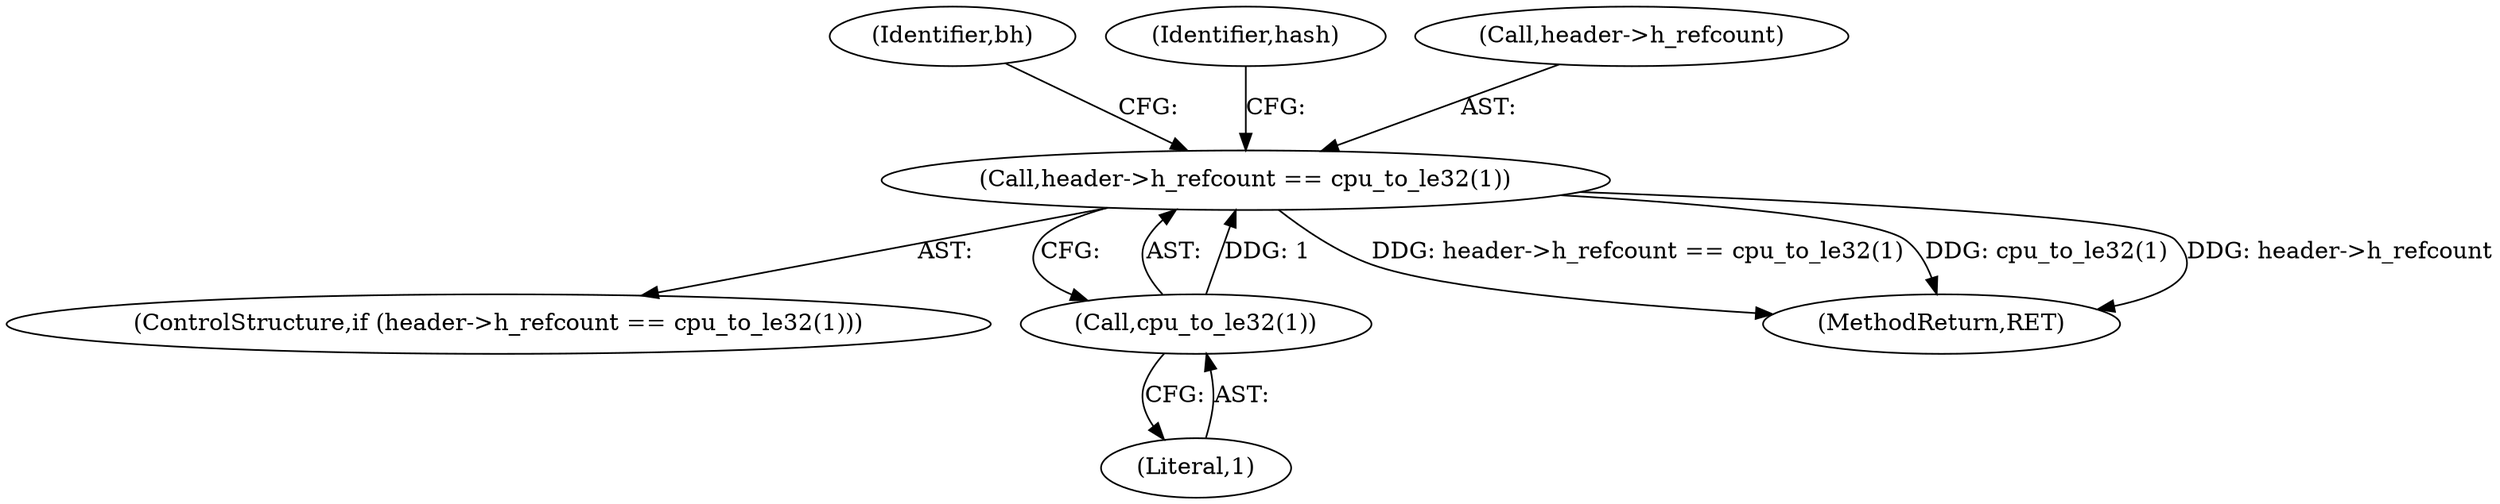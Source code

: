 digraph "0_linux_be0726d33cb8f411945884664924bed3cb8c70ee_10@pointer" {
"1000543" [label="(Call,header->h_refcount == cpu_to_le32(1))"];
"1000547" [label="(Call,cpu_to_le32(1))"];
"1000542" [label="(ControlStructure,if (header->h_refcount == cpu_to_le32(1)))"];
"1000573" [label="(Identifier,bh)"];
"1000547" [label="(Call,cpu_to_le32(1))"];
"1000543" [label="(Call,header->h_refcount == cpu_to_le32(1))"];
"1000548" [label="(Literal,1)"];
"1001017" [label="(MethodReturn,RET)"];
"1000552" [label="(Identifier,hash)"];
"1000544" [label="(Call,header->h_refcount)"];
"1000543" -> "1000542"  [label="AST: "];
"1000543" -> "1000547"  [label="CFG: "];
"1000544" -> "1000543"  [label="AST: "];
"1000547" -> "1000543"  [label="AST: "];
"1000552" -> "1000543"  [label="CFG: "];
"1000573" -> "1000543"  [label="CFG: "];
"1000543" -> "1001017"  [label="DDG: header->h_refcount == cpu_to_le32(1)"];
"1000543" -> "1001017"  [label="DDG: cpu_to_le32(1)"];
"1000543" -> "1001017"  [label="DDG: header->h_refcount"];
"1000547" -> "1000543"  [label="DDG: 1"];
"1000547" -> "1000548"  [label="CFG: "];
"1000548" -> "1000547"  [label="AST: "];
}
